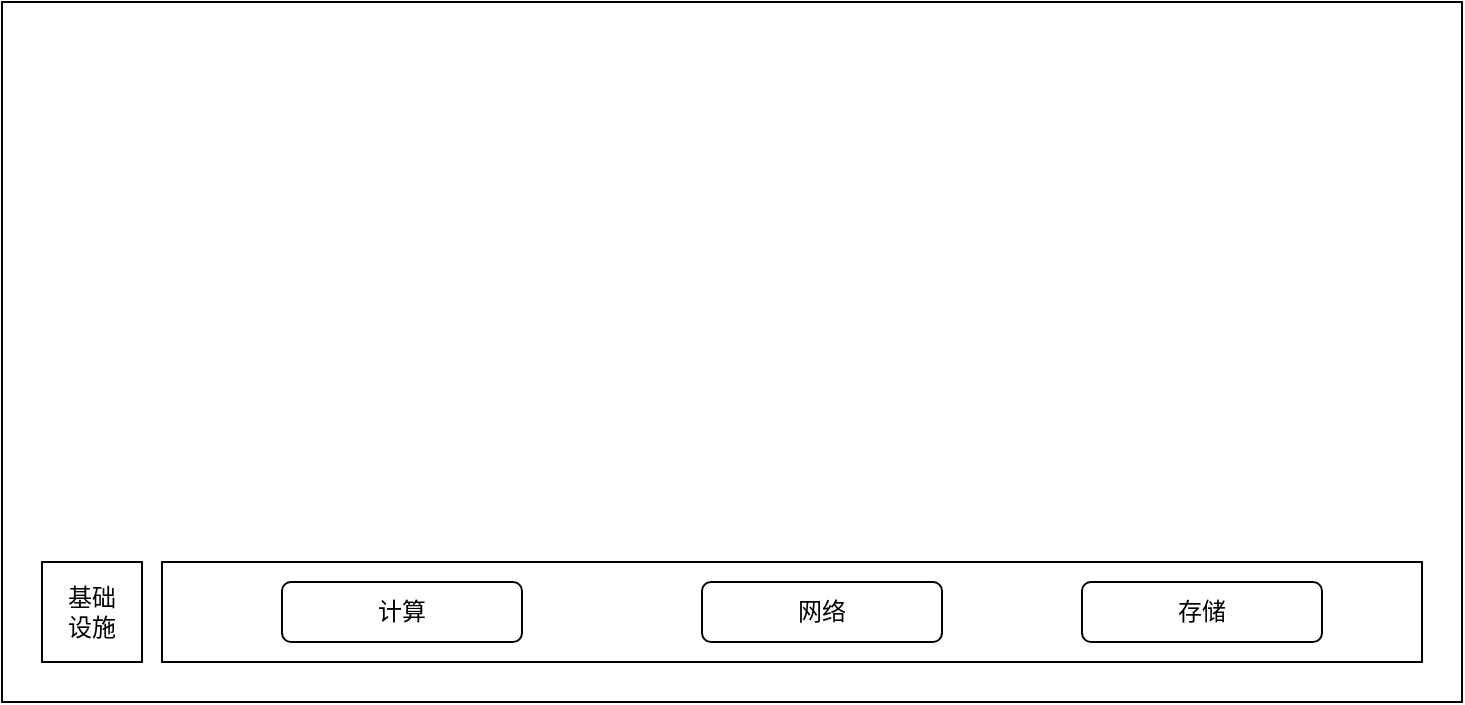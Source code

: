<mxfile version="24.5.3" type="github">
  <diagram name="第 1 页" id="zqUAOEaz19EFo88n6Xfu">
    <mxGraphModel dx="1075" dy="464" grid="1" gridSize="10" guides="1" tooltips="1" connect="1" arrows="1" fold="1" page="1" pageScale="1" pageWidth="827" pageHeight="1169" math="0" shadow="0">
      <root>
        <mxCell id="0" />
        <mxCell id="1" parent="0" />
        <mxCell id="J7e16loEIpS3EIJHLEXg-1" value="" style="rounded=0;whiteSpace=wrap;html=1;" vertex="1" parent="1">
          <mxGeometry x="50" y="90" width="730" height="350" as="geometry" />
        </mxCell>
        <mxCell id="J7e16loEIpS3EIJHLEXg-2" value="基础&lt;div&gt;设施&lt;/div&gt;" style="rounded=0;whiteSpace=wrap;html=1;" vertex="1" parent="1">
          <mxGeometry x="70" y="370" width="50" height="50" as="geometry" />
        </mxCell>
        <mxCell id="J7e16loEIpS3EIJHLEXg-3" value="" style="rounded=0;whiteSpace=wrap;html=1;" vertex="1" parent="1">
          <mxGeometry x="130" y="370" width="630" height="50" as="geometry" />
        </mxCell>
        <mxCell id="J7e16loEIpS3EIJHLEXg-4" value="计算" style="rounded=1;whiteSpace=wrap;html=1;" vertex="1" parent="1">
          <mxGeometry x="190" y="380" width="120" height="30" as="geometry" />
        </mxCell>
        <mxCell id="J7e16loEIpS3EIJHLEXg-5" value="网络" style="rounded=1;whiteSpace=wrap;html=1;" vertex="1" parent="1">
          <mxGeometry x="400" y="380" width="120" height="30" as="geometry" />
        </mxCell>
        <mxCell id="J7e16loEIpS3EIJHLEXg-6" value="存储" style="rounded=1;whiteSpace=wrap;html=1;" vertex="1" parent="1">
          <mxGeometry x="590" y="380" width="120" height="30" as="geometry" />
        </mxCell>
      </root>
    </mxGraphModel>
  </diagram>
</mxfile>
